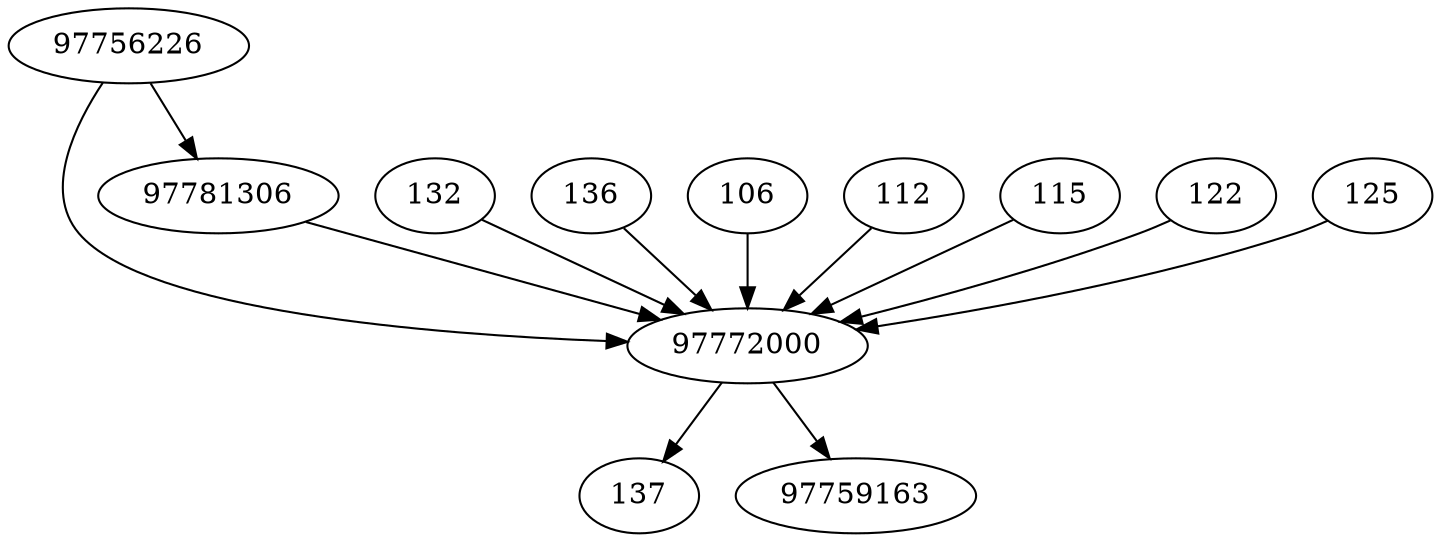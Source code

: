 strict digraph  {
97772000;
97756226;
132;
136;
137;
106;
112;
115;
97781306;
122;
97759163;
125;
97772000 -> 137;
97772000 -> 97759163;
97756226 -> 97772000;
97756226 -> 97781306;
132 -> 97772000;
136 -> 97772000;
106 -> 97772000;
112 -> 97772000;
115 -> 97772000;
97781306 -> 97772000;
122 -> 97772000;
125 -> 97772000;
}
